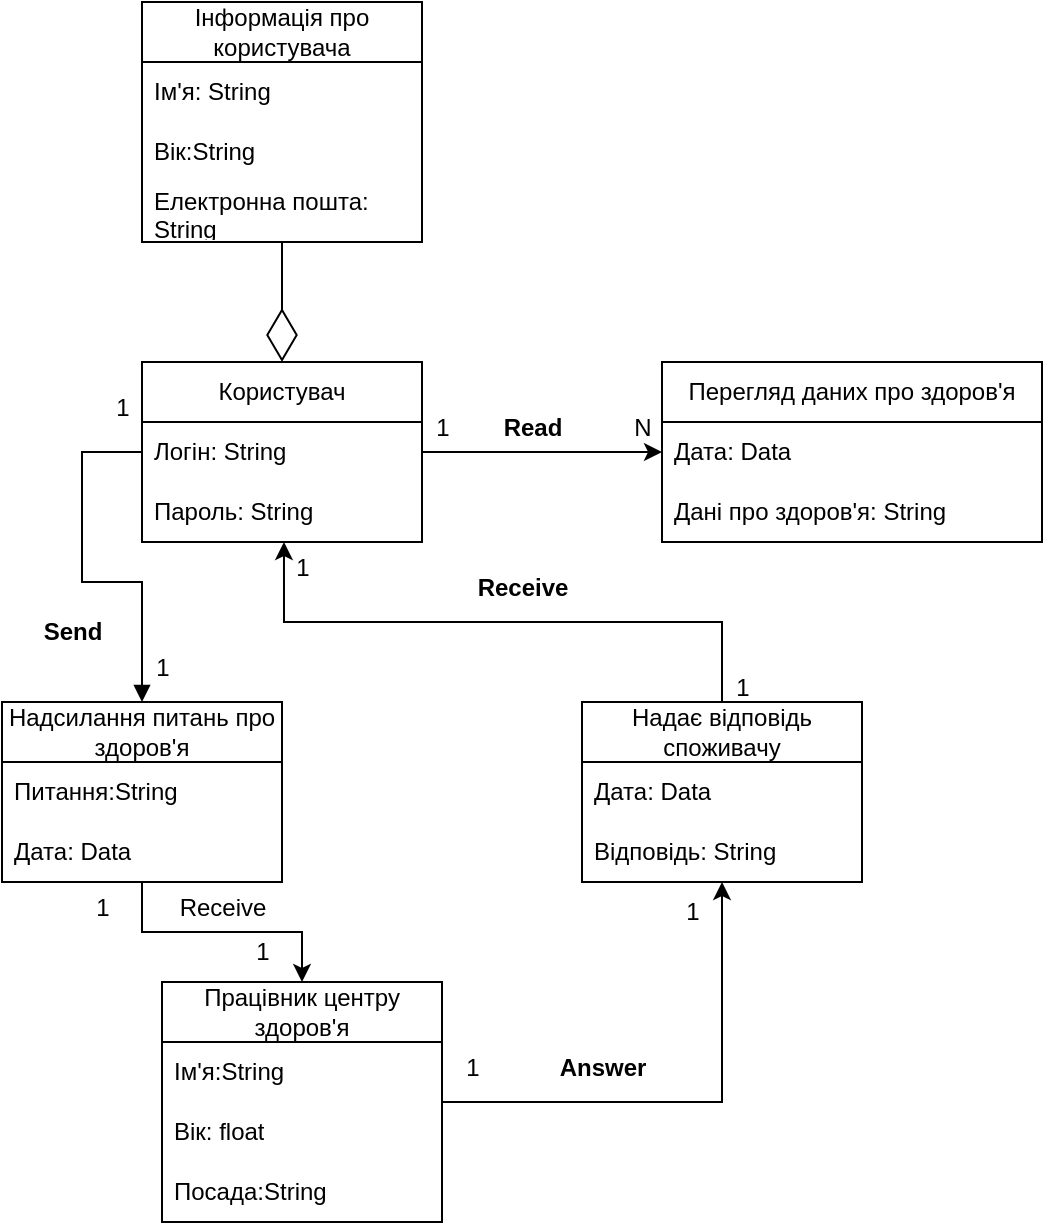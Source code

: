 <mxfile version="22.0.4" type="device">
  <diagram name="Page-1" id="9f46799a-70d6-7492-0946-bef42562c5a5">
    <mxGraphModel dx="1674" dy="746" grid="1" gridSize="10" guides="1" tooltips="1" connect="1" arrows="1" fold="1" page="1" pageScale="1" pageWidth="1100" pageHeight="850" background="none" math="0" shadow="0">
      <root>
        <mxCell id="0" />
        <mxCell id="1" parent="0" />
        <mxCell id="9bia1SHxIzR9saYs0n-D-1" value="Перегляд даних про здоров&#39;я" style="swimlane;fontStyle=0;childLayout=stackLayout;horizontal=1;startSize=30;horizontalStack=0;resizeParent=1;resizeParentMax=0;resizeLast=0;collapsible=1;marginBottom=0;whiteSpace=wrap;html=1;" parent="1" vertex="1">
          <mxGeometry x="330" y="250" width="190" height="90" as="geometry" />
        </mxCell>
        <mxCell id="9bia1SHxIzR9saYs0n-D-2" value="Дата: Data" style="text;strokeColor=none;fillColor=none;align=left;verticalAlign=middle;spacingLeft=4;spacingRight=4;overflow=hidden;points=[[0,0.5],[1,0.5]];portConstraint=eastwest;rotatable=0;whiteSpace=wrap;html=1;" parent="9bia1SHxIzR9saYs0n-D-1" vertex="1">
          <mxGeometry y="30" width="190" height="30" as="geometry" />
        </mxCell>
        <mxCell id="9bia1SHxIzR9saYs0n-D-4" value="Дані про здоров&#39;я: String" style="text;strokeColor=none;fillColor=none;align=left;verticalAlign=middle;spacingLeft=4;spacingRight=4;overflow=hidden;points=[[0,0.5],[1,0.5]];portConstraint=eastwest;rotatable=0;whiteSpace=wrap;html=1;" parent="9bia1SHxIzR9saYs0n-D-1" vertex="1">
          <mxGeometry y="60" width="190" height="30" as="geometry" />
        </mxCell>
        <mxCell id="9bia1SHxIzR9saYs0n-D-5" value="Користувач" style="swimlane;fontStyle=0;childLayout=stackLayout;horizontal=1;startSize=30;horizontalStack=0;resizeParent=1;resizeParentMax=0;resizeLast=0;collapsible=1;marginBottom=0;whiteSpace=wrap;html=1;" parent="1" vertex="1">
          <mxGeometry x="70" y="250" width="140" height="90" as="geometry" />
        </mxCell>
        <mxCell id="9bia1SHxIzR9saYs0n-D-6" value="Логін: String" style="text;strokeColor=none;fillColor=none;align=left;verticalAlign=middle;spacingLeft=4;spacingRight=4;overflow=hidden;points=[[0,0.5],[1,0.5]];portConstraint=eastwest;rotatable=0;whiteSpace=wrap;html=1;" parent="9bia1SHxIzR9saYs0n-D-5" vertex="1">
          <mxGeometry y="30" width="140" height="30" as="geometry" />
        </mxCell>
        <mxCell id="9bia1SHxIzR9saYs0n-D-8" value="Пароль:&amp;nbsp;String " style="text;strokeColor=none;fillColor=none;align=left;verticalAlign=middle;spacingLeft=4;spacingRight=4;overflow=hidden;points=[[0,0.5],[1,0.5]];portConstraint=eastwest;rotatable=0;whiteSpace=wrap;html=1;" parent="9bia1SHxIzR9saYs0n-D-5" vertex="1">
          <mxGeometry y="60" width="140" height="30" as="geometry" />
        </mxCell>
        <mxCell id="9bia1SHxIzR9saYs0n-D-9" value="Інформація про користувача" style="swimlane;fontStyle=0;childLayout=stackLayout;horizontal=1;startSize=30;horizontalStack=0;resizeParent=1;resizeParentMax=0;resizeLast=0;collapsible=1;marginBottom=0;whiteSpace=wrap;html=1;" parent="1" vertex="1">
          <mxGeometry x="70" y="70" width="140" height="120" as="geometry" />
        </mxCell>
        <mxCell id="9bia1SHxIzR9saYs0n-D-10" value="Ім&#39;я: String" style="text;strokeColor=none;fillColor=none;align=left;verticalAlign=middle;spacingLeft=4;spacingRight=4;overflow=hidden;points=[[0,0.5],[1,0.5]];portConstraint=eastwest;rotatable=0;whiteSpace=wrap;html=1;" parent="9bia1SHxIzR9saYs0n-D-9" vertex="1">
          <mxGeometry y="30" width="140" height="30" as="geometry" />
        </mxCell>
        <mxCell id="9bia1SHxIzR9saYs0n-D-12" value="Вік:String" style="text;strokeColor=none;fillColor=none;align=left;verticalAlign=middle;spacingLeft=4;spacingRight=4;overflow=hidden;points=[[0,0.5],[1,0.5]];portConstraint=eastwest;rotatable=0;whiteSpace=wrap;html=1;" parent="9bia1SHxIzR9saYs0n-D-9" vertex="1">
          <mxGeometry y="60" width="140" height="30" as="geometry" />
        </mxCell>
        <mxCell id="9bia1SHxIzR9saYs0n-D-24" value="Електронна пошта: String" style="text;strokeColor=none;fillColor=none;align=left;verticalAlign=middle;spacingLeft=4;spacingRight=4;overflow=hidden;points=[[0,0.5],[1,0.5]];portConstraint=eastwest;rotatable=0;whiteSpace=wrap;html=1;" parent="9bia1SHxIzR9saYs0n-D-9" vertex="1">
          <mxGeometry y="90" width="140" height="30" as="geometry" />
        </mxCell>
        <mxCell id="9bia1SHxIzR9saYs0n-D-43" style="edgeStyle=orthogonalEdgeStyle;rounded=0;orthogonalLoop=1;jettySize=auto;html=1;exitX=1;exitY=0.5;exitDx=0;exitDy=0;entryX=0.5;entryY=1;entryDx=0;entryDy=0;" parent="1" source="9bia1SHxIzR9saYs0n-D-14" target="9bia1SHxIzR9saYs0n-D-28" edge="1">
          <mxGeometry relative="1" as="geometry" />
        </mxCell>
        <mxCell id="9bia1SHxIzR9saYs0n-D-14" value="Працівник центру здоров&#39;я" style="swimlane;fontStyle=0;childLayout=stackLayout;horizontal=1;startSize=30;horizontalStack=0;resizeParent=1;resizeParentMax=0;resizeLast=0;collapsible=1;marginBottom=0;whiteSpace=wrap;html=1;" parent="1" vertex="1">
          <mxGeometry x="80" y="560" width="140" height="120" as="geometry" />
        </mxCell>
        <mxCell id="9bia1SHxIzR9saYs0n-D-16" value="Ім&#39;я:String" style="text;strokeColor=none;fillColor=none;align=left;verticalAlign=middle;spacingLeft=4;spacingRight=4;overflow=hidden;points=[[0,0.5],[1,0.5]];portConstraint=eastwest;rotatable=0;whiteSpace=wrap;html=1;" parent="9bia1SHxIzR9saYs0n-D-14" vertex="1">
          <mxGeometry y="30" width="140" height="30" as="geometry" />
        </mxCell>
        <mxCell id="9bia1SHxIzR9saYs0n-D-17" value="Вік: float" style="text;strokeColor=none;fillColor=none;align=left;verticalAlign=middle;spacingLeft=4;spacingRight=4;overflow=hidden;points=[[0,0.5],[1,0.5]];portConstraint=eastwest;rotatable=0;whiteSpace=wrap;html=1;" parent="9bia1SHxIzR9saYs0n-D-14" vertex="1">
          <mxGeometry y="60" width="140" height="30" as="geometry" />
        </mxCell>
        <mxCell id="9bia1SHxIzR9saYs0n-D-33" value="Посада:String" style="text;strokeColor=none;fillColor=none;align=left;verticalAlign=middle;spacingLeft=4;spacingRight=4;overflow=hidden;points=[[0,0.5],[1,0.5]];portConstraint=eastwest;rotatable=0;whiteSpace=wrap;html=1;" parent="9bia1SHxIzR9saYs0n-D-14" vertex="1">
          <mxGeometry y="90" width="140" height="30" as="geometry" />
        </mxCell>
        <mxCell id="9bia1SHxIzR9saYs0n-D-45" style="edgeStyle=orthogonalEdgeStyle;rounded=0;orthogonalLoop=1;jettySize=auto;html=1;entryX=0.5;entryY=0;entryDx=0;entryDy=0;" parent="1" source="9bia1SHxIzR9saYs0n-D-25" target="9bia1SHxIzR9saYs0n-D-14" edge="1">
          <mxGeometry relative="1" as="geometry" />
        </mxCell>
        <mxCell id="9bia1SHxIzR9saYs0n-D-25" value="Надсилання питань про здоров&#39;я" style="swimlane;fontStyle=0;childLayout=stackLayout;horizontal=1;startSize=30;horizontalStack=0;resizeParent=1;resizeParentMax=0;resizeLast=0;collapsible=1;marginBottom=0;whiteSpace=wrap;html=1;" parent="1" vertex="1">
          <mxGeometry y="420" width="140" height="90" as="geometry" />
        </mxCell>
        <mxCell id="9bia1SHxIzR9saYs0n-D-26" value="Питання:String" style="text;strokeColor=none;fillColor=none;align=left;verticalAlign=middle;spacingLeft=4;spacingRight=4;overflow=hidden;points=[[0,0.5],[1,0.5]];portConstraint=eastwest;rotatable=0;whiteSpace=wrap;html=1;" parent="9bia1SHxIzR9saYs0n-D-25" vertex="1">
          <mxGeometry y="30" width="140" height="30" as="geometry" />
        </mxCell>
        <mxCell id="9bia1SHxIzR9saYs0n-D-34" value="Дата: Data" style="text;strokeColor=none;fillColor=none;align=left;verticalAlign=middle;spacingLeft=4;spacingRight=4;overflow=hidden;points=[[0,0.5],[1,0.5]];portConstraint=eastwest;rotatable=0;whiteSpace=wrap;html=1;" parent="9bia1SHxIzR9saYs0n-D-25" vertex="1">
          <mxGeometry y="60" width="140" height="30" as="geometry" />
        </mxCell>
        <mxCell id="9bia1SHxIzR9saYs0n-D-28" value="Надає відповідь споживачу" style="swimlane;fontStyle=0;childLayout=stackLayout;horizontal=1;startSize=30;horizontalStack=0;resizeParent=1;resizeParentMax=0;resizeLast=0;collapsible=1;marginBottom=0;whiteSpace=wrap;html=1;" parent="1" vertex="1">
          <mxGeometry x="290" y="420" width="140" height="90" as="geometry" />
        </mxCell>
        <mxCell id="9bia1SHxIzR9saYs0n-D-32" value="Дата: Data" style="text;strokeColor=none;fillColor=none;align=left;verticalAlign=middle;spacingLeft=4;spacingRight=4;overflow=hidden;points=[[0,0.5],[1,0.5]];portConstraint=eastwest;rotatable=0;whiteSpace=wrap;html=1;" parent="9bia1SHxIzR9saYs0n-D-28" vertex="1">
          <mxGeometry y="30" width="140" height="30" as="geometry" />
        </mxCell>
        <mxCell id="9bia1SHxIzR9saYs0n-D-31" value="Відповідь: String" style="text;strokeColor=none;fillColor=none;align=left;verticalAlign=middle;spacingLeft=4;spacingRight=4;overflow=hidden;points=[[0,0.5],[1,0.5]];portConstraint=eastwest;rotatable=0;whiteSpace=wrap;html=1;" parent="9bia1SHxIzR9saYs0n-D-28" vertex="1">
          <mxGeometry y="60" width="140" height="30" as="geometry" />
        </mxCell>
        <mxCell id="9bia1SHxIzR9saYs0n-D-36" value="" style="endArrow=diamondThin;endFill=0;endSize=24;html=1;rounded=0;entryX=0.5;entryY=0;entryDx=0;entryDy=0;exitX=0.5;exitY=1;exitDx=0;exitDy=0;" parent="1" source="9bia1SHxIzR9saYs0n-D-9" target="9bia1SHxIzR9saYs0n-D-5" edge="1">
          <mxGeometry width="160" relative="1" as="geometry">
            <mxPoint x="270" y="420" as="sourcePoint" />
            <mxPoint x="430" y="420" as="targetPoint" />
          </mxGeometry>
        </mxCell>
        <mxCell id="9bia1SHxIzR9saYs0n-D-37" value="" style="endArrow=classic;html=1;rounded=0;entryX=0;entryY=0.5;entryDx=0;entryDy=0;exitX=1;exitY=0.5;exitDx=0;exitDy=0;" parent="1" source="9bia1SHxIzR9saYs0n-D-5" target="9bia1SHxIzR9saYs0n-D-2" edge="1">
          <mxGeometry width="50" height="50" relative="1" as="geometry">
            <mxPoint x="330" y="450" as="sourcePoint" />
            <mxPoint x="380" y="400" as="targetPoint" />
          </mxGeometry>
        </mxCell>
        <mxCell id="9bia1SHxIzR9saYs0n-D-38" value="&lt;b&gt;Read&lt;br&gt;&lt;/b&gt;" style="text;html=1;align=center;verticalAlign=middle;resizable=0;points=[];autosize=1;strokeColor=none;fillColor=none;" parent="1" vertex="1">
          <mxGeometry x="240" y="268" width="50" height="30" as="geometry" />
        </mxCell>
        <mxCell id="9bia1SHxIzR9saYs0n-D-41" value="" style="html=1;verticalAlign=bottom;endArrow=block;curved=0;rounded=0;entryX=0.5;entryY=0;entryDx=0;entryDy=0;exitX=0;exitY=0.5;exitDx=0;exitDy=0;" parent="1" source="9bia1SHxIzR9saYs0n-D-6" target="9bia1SHxIzR9saYs0n-D-25" edge="1">
          <mxGeometry width="80" relative="1" as="geometry">
            <mxPoint x="310" y="420" as="sourcePoint" />
            <mxPoint x="390" y="420" as="targetPoint" />
            <Array as="points">
              <mxPoint x="40" y="295" />
              <mxPoint x="40" y="360" />
              <mxPoint x="70" y="360" />
            </Array>
          </mxGeometry>
        </mxCell>
        <mxCell id="9bia1SHxIzR9saYs0n-D-42" value="&lt;b&gt;Send&lt;br&gt;&lt;/b&gt;" style="text;html=1;align=center;verticalAlign=middle;resizable=0;points=[];autosize=1;strokeColor=none;fillColor=none;rotation=0;" parent="1" vertex="1">
          <mxGeometry x="10" y="370" width="50" height="30" as="geometry" />
        </mxCell>
        <mxCell id="9bia1SHxIzR9saYs0n-D-44" value="&lt;b&gt;Answer&lt;/b&gt;" style="text;html=1;align=center;verticalAlign=middle;resizable=0;points=[];autosize=1;strokeColor=none;fillColor=none;" parent="1" vertex="1">
          <mxGeometry x="265" y="588" width="70" height="30" as="geometry" />
        </mxCell>
        <mxCell id="9bia1SHxIzR9saYs0n-D-46" value="Receive" style="text;html=1;align=center;verticalAlign=middle;resizable=0;points=[];autosize=1;strokeColor=none;fillColor=none;" parent="1" vertex="1">
          <mxGeometry x="75" y="508" width="70" height="30" as="geometry" />
        </mxCell>
        <mxCell id="9bia1SHxIzR9saYs0n-D-47" style="edgeStyle=orthogonalEdgeStyle;rounded=0;orthogonalLoop=1;jettySize=auto;html=1;exitX=0.5;exitY=0;exitDx=0;exitDy=0;entryX=0.507;entryY=1;entryDx=0;entryDy=0;entryPerimeter=0;" parent="1" source="9bia1SHxIzR9saYs0n-D-28" target="9bia1SHxIzR9saYs0n-D-8" edge="1">
          <mxGeometry relative="1" as="geometry" />
        </mxCell>
        <mxCell id="9bia1SHxIzR9saYs0n-D-48" value="&lt;b&gt;Receive&lt;/b&gt;" style="text;html=1;align=center;verticalAlign=middle;resizable=0;points=[];autosize=1;strokeColor=none;fillColor=none;" parent="1" vertex="1">
          <mxGeometry x="225" y="348" width="70" height="30" as="geometry" />
        </mxCell>
        <mxCell id="w-1KXseZEpG_z7EYwiBP-1" value="1" style="text;html=1;align=center;verticalAlign=middle;resizable=0;points=[];autosize=1;strokeColor=none;fillColor=none;" vertex="1" parent="1">
          <mxGeometry x="330" y="510" width="30" height="30" as="geometry" />
        </mxCell>
        <mxCell id="w-1KXseZEpG_z7EYwiBP-2" value="1" style="text;html=1;align=center;verticalAlign=middle;resizable=0;points=[];autosize=1;strokeColor=none;fillColor=none;" vertex="1" parent="1">
          <mxGeometry x="220" y="588" width="30" height="30" as="geometry" />
        </mxCell>
        <mxCell id="w-1KXseZEpG_z7EYwiBP-3" value="1" style="text;html=1;align=center;verticalAlign=middle;resizable=0;points=[];autosize=1;strokeColor=none;fillColor=none;" vertex="1" parent="1">
          <mxGeometry x="35" y="508" width="30" height="30" as="geometry" />
        </mxCell>
        <mxCell id="w-1KXseZEpG_z7EYwiBP-4" value="1" style="text;html=1;align=center;verticalAlign=middle;resizable=0;points=[];autosize=1;strokeColor=none;fillColor=none;" vertex="1" parent="1">
          <mxGeometry x="115" y="530" width="30" height="30" as="geometry" />
        </mxCell>
        <mxCell id="w-1KXseZEpG_z7EYwiBP-5" value="1" style="text;html=1;align=center;verticalAlign=middle;resizable=0;points=[];autosize=1;strokeColor=none;fillColor=none;" vertex="1" parent="1">
          <mxGeometry x="355" y="398" width="30" height="30" as="geometry" />
        </mxCell>
        <mxCell id="w-1KXseZEpG_z7EYwiBP-6" value="1" style="text;html=1;align=center;verticalAlign=middle;resizable=0;points=[];autosize=1;strokeColor=none;fillColor=none;" vertex="1" parent="1">
          <mxGeometry x="135" y="338" width="30" height="30" as="geometry" />
        </mxCell>
        <mxCell id="w-1KXseZEpG_z7EYwiBP-7" value="1" style="text;html=1;align=center;verticalAlign=middle;resizable=0;points=[];autosize=1;strokeColor=none;fillColor=none;" vertex="1" parent="1">
          <mxGeometry x="65" y="388" width="30" height="30" as="geometry" />
        </mxCell>
        <mxCell id="w-1KXseZEpG_z7EYwiBP-8" value="1" style="text;html=1;align=center;verticalAlign=middle;resizable=0;points=[];autosize=1;strokeColor=none;fillColor=none;" vertex="1" parent="1">
          <mxGeometry x="45" y="258" width="30" height="30" as="geometry" />
        </mxCell>
        <mxCell id="w-1KXseZEpG_z7EYwiBP-9" value="1" style="text;html=1;align=center;verticalAlign=middle;resizable=0;points=[];autosize=1;strokeColor=none;fillColor=none;" vertex="1" parent="1">
          <mxGeometry x="205" y="268" width="30" height="30" as="geometry" />
        </mxCell>
        <mxCell id="w-1KXseZEpG_z7EYwiBP-10" value="N" style="text;html=1;align=center;verticalAlign=middle;resizable=0;points=[];autosize=1;strokeColor=none;fillColor=none;" vertex="1" parent="1">
          <mxGeometry x="305" y="268" width="30" height="30" as="geometry" />
        </mxCell>
      </root>
    </mxGraphModel>
  </diagram>
</mxfile>
